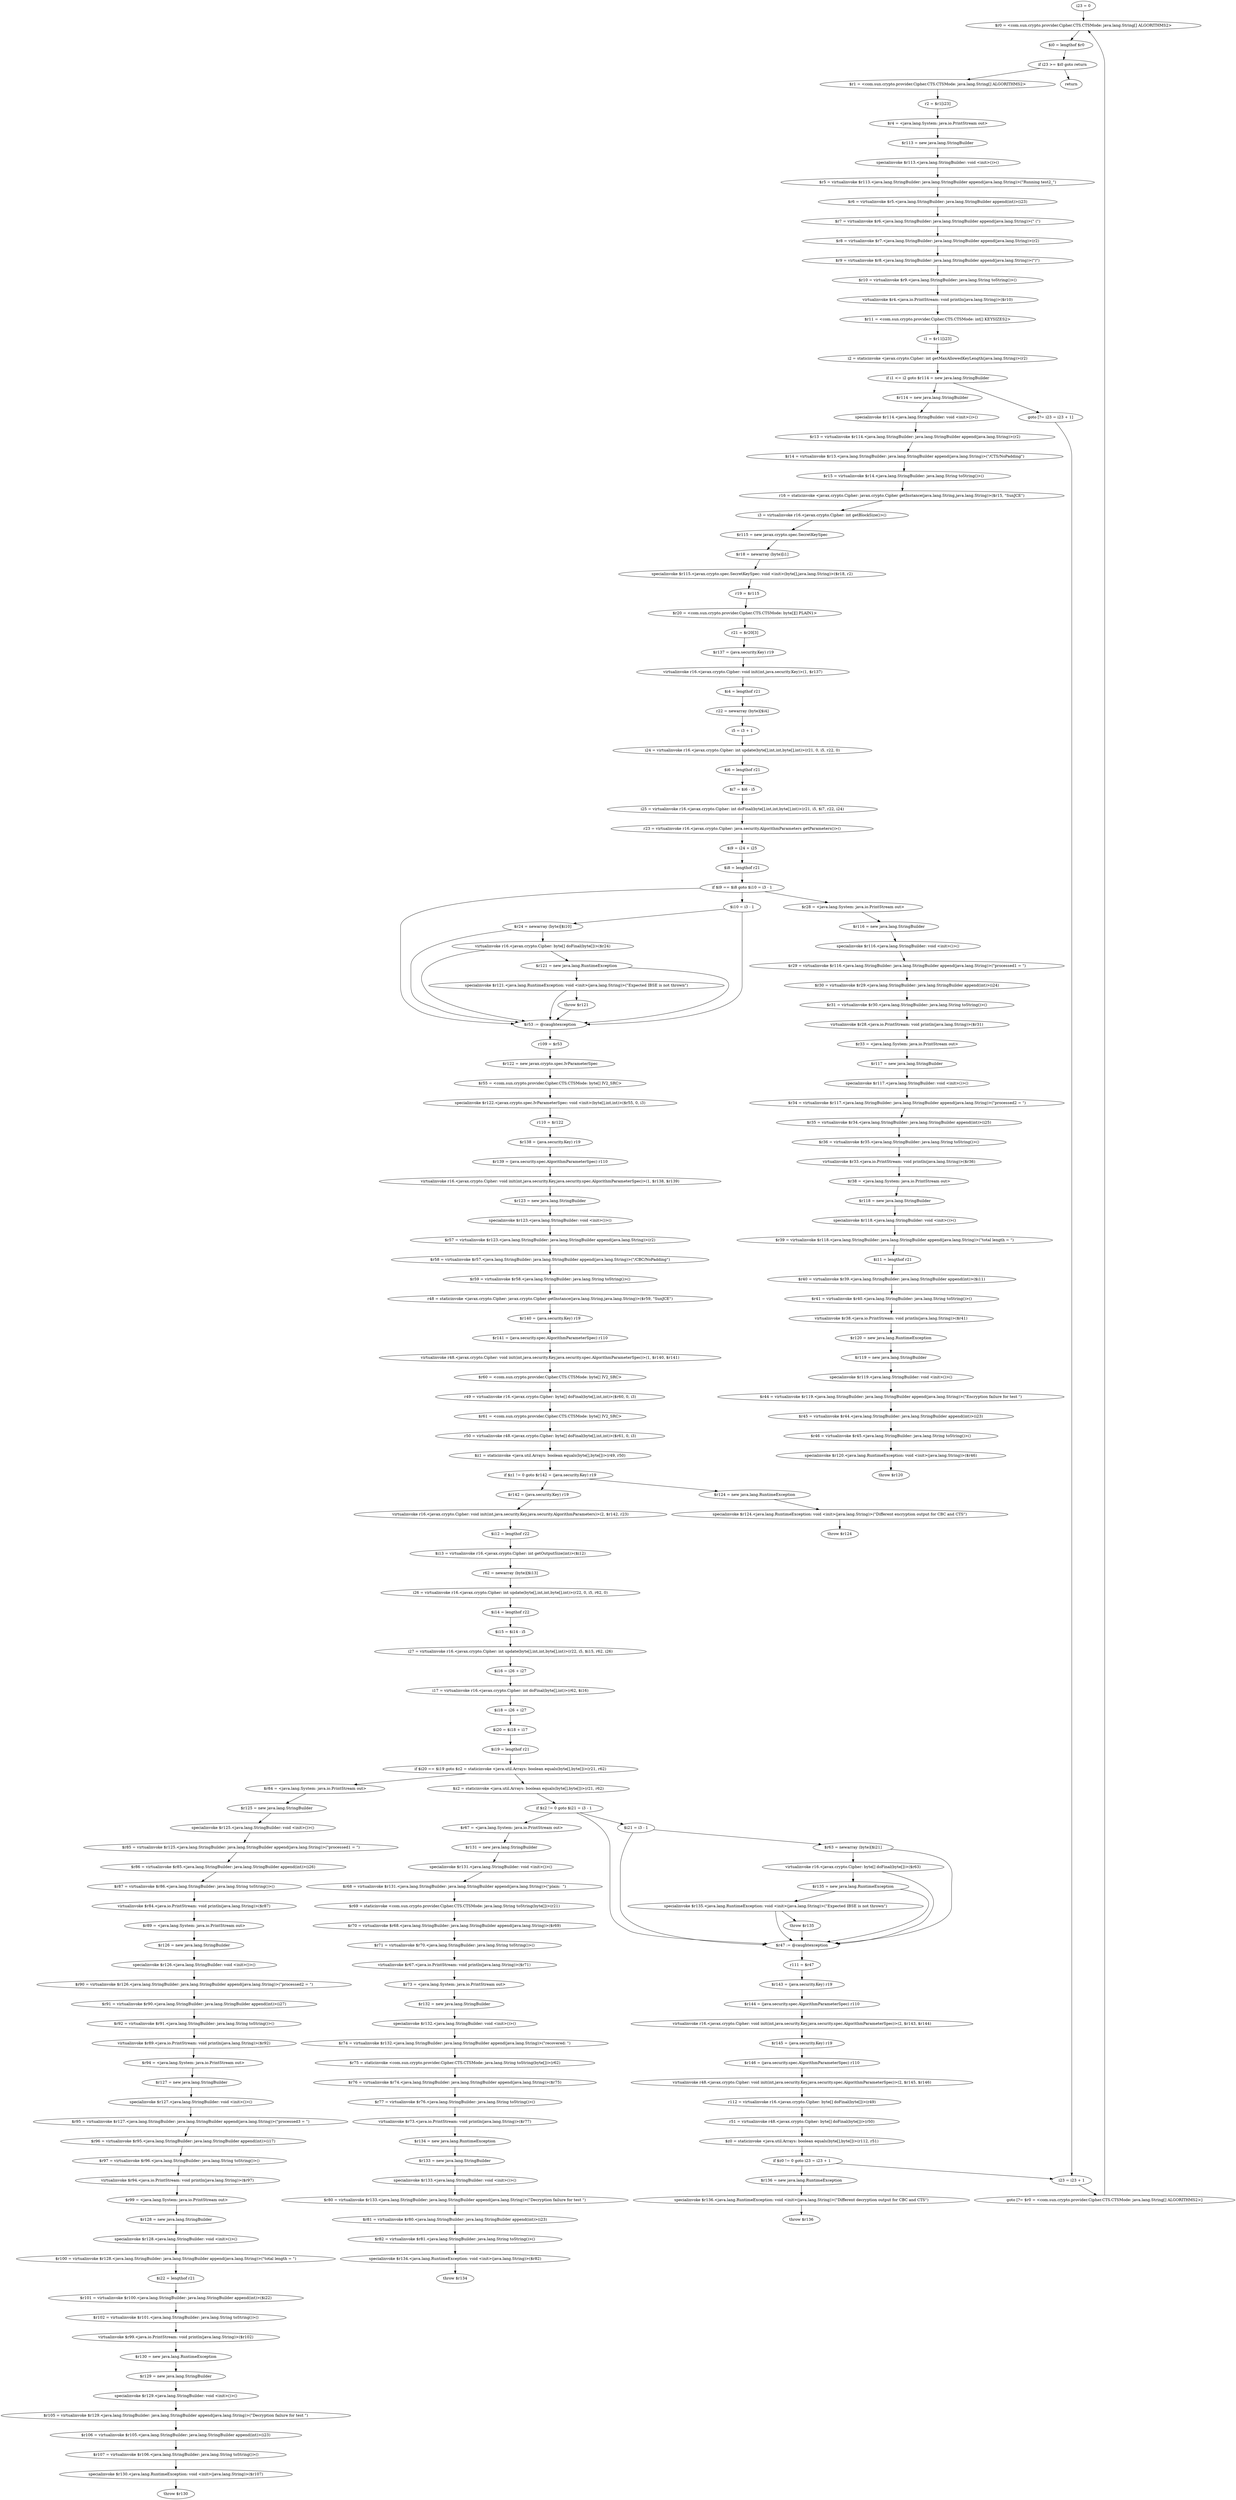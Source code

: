 digraph "unitGraph" {
    "i23 = 0"
    "$r0 = <com.sun.crypto.provider.Cipher.CTS.CTSMode: java.lang.String[] ALGORITHMS2>"
    "$i0 = lengthof $r0"
    "if i23 >= $i0 goto return"
    "$r1 = <com.sun.crypto.provider.Cipher.CTS.CTSMode: java.lang.String[] ALGORITHMS2>"
    "r2 = $r1[i23]"
    "$r4 = <java.lang.System: java.io.PrintStream out>"
    "$r113 = new java.lang.StringBuilder"
    "specialinvoke $r113.<java.lang.StringBuilder: void <init>()>()"
    "$r5 = virtualinvoke $r113.<java.lang.StringBuilder: java.lang.StringBuilder append(java.lang.String)>(\"Running test2_\")"
    "$r6 = virtualinvoke $r5.<java.lang.StringBuilder: java.lang.StringBuilder append(int)>(i23)"
    "$r7 = virtualinvoke $r6.<java.lang.StringBuilder: java.lang.StringBuilder append(java.lang.String)>(\" (\")"
    "$r8 = virtualinvoke $r7.<java.lang.StringBuilder: java.lang.StringBuilder append(java.lang.String)>(r2)"
    "$r9 = virtualinvoke $r8.<java.lang.StringBuilder: java.lang.StringBuilder append(java.lang.String)>(\")\")"
    "$r10 = virtualinvoke $r9.<java.lang.StringBuilder: java.lang.String toString()>()"
    "virtualinvoke $r4.<java.io.PrintStream: void println(java.lang.String)>($r10)"
    "$r11 = <com.sun.crypto.provider.Cipher.CTS.CTSMode: int[] KEYSIZES2>"
    "i1 = $r11[i23]"
    "i2 = staticinvoke <javax.crypto.Cipher: int getMaxAllowedKeyLength(java.lang.String)>(r2)"
    "if i1 <= i2 goto $r114 = new java.lang.StringBuilder"
    "goto [?= i23 = i23 + 1]"
    "$r114 = new java.lang.StringBuilder"
    "specialinvoke $r114.<java.lang.StringBuilder: void <init>()>()"
    "$r13 = virtualinvoke $r114.<java.lang.StringBuilder: java.lang.StringBuilder append(java.lang.String)>(r2)"
    "$r14 = virtualinvoke $r13.<java.lang.StringBuilder: java.lang.StringBuilder append(java.lang.String)>(\"/CTS/NoPadding\")"
    "$r15 = virtualinvoke $r14.<java.lang.StringBuilder: java.lang.String toString()>()"
    "r16 = staticinvoke <javax.crypto.Cipher: javax.crypto.Cipher getInstance(java.lang.String,java.lang.String)>($r15, \"SunJCE\")"
    "i3 = virtualinvoke r16.<javax.crypto.Cipher: int getBlockSize()>()"
    "$r115 = new javax.crypto.spec.SecretKeySpec"
    "$r18 = newarray (byte)[i1]"
    "specialinvoke $r115.<javax.crypto.spec.SecretKeySpec: void <init>(byte[],java.lang.String)>($r18, r2)"
    "r19 = $r115"
    "$r20 = <com.sun.crypto.provider.Cipher.CTS.CTSMode: byte[][] PLAIN1>"
    "r21 = $r20[3]"
    "$r137 = (java.security.Key) r19"
    "virtualinvoke r16.<javax.crypto.Cipher: void init(int,java.security.Key)>(1, $r137)"
    "$i4 = lengthof r21"
    "r22 = newarray (byte)[$i4]"
    "i5 = i3 + 1"
    "i24 = virtualinvoke r16.<javax.crypto.Cipher: int update(byte[],int,int,byte[],int)>(r21, 0, i5, r22, 0)"
    "$i6 = lengthof r21"
    "$i7 = $i6 - i5"
    "i25 = virtualinvoke r16.<javax.crypto.Cipher: int doFinal(byte[],int,int,byte[],int)>(r21, i5, $i7, r22, i24)"
    "r23 = virtualinvoke r16.<javax.crypto.Cipher: java.security.AlgorithmParameters getParameters()>()"
    "$i9 = i24 + i25"
    "$i8 = lengthof r21"
    "if $i9 == $i8 goto $i10 = i3 - 1"
    "$r28 = <java.lang.System: java.io.PrintStream out>"
    "$r116 = new java.lang.StringBuilder"
    "specialinvoke $r116.<java.lang.StringBuilder: void <init>()>()"
    "$r29 = virtualinvoke $r116.<java.lang.StringBuilder: java.lang.StringBuilder append(java.lang.String)>(\"processed1 = \")"
    "$r30 = virtualinvoke $r29.<java.lang.StringBuilder: java.lang.StringBuilder append(int)>(i24)"
    "$r31 = virtualinvoke $r30.<java.lang.StringBuilder: java.lang.String toString()>()"
    "virtualinvoke $r28.<java.io.PrintStream: void println(java.lang.String)>($r31)"
    "$r33 = <java.lang.System: java.io.PrintStream out>"
    "$r117 = new java.lang.StringBuilder"
    "specialinvoke $r117.<java.lang.StringBuilder: void <init>()>()"
    "$r34 = virtualinvoke $r117.<java.lang.StringBuilder: java.lang.StringBuilder append(java.lang.String)>(\"processed2 = \")"
    "$r35 = virtualinvoke $r34.<java.lang.StringBuilder: java.lang.StringBuilder append(int)>(i25)"
    "$r36 = virtualinvoke $r35.<java.lang.StringBuilder: java.lang.String toString()>()"
    "virtualinvoke $r33.<java.io.PrintStream: void println(java.lang.String)>($r36)"
    "$r38 = <java.lang.System: java.io.PrintStream out>"
    "$r118 = new java.lang.StringBuilder"
    "specialinvoke $r118.<java.lang.StringBuilder: void <init>()>()"
    "$r39 = virtualinvoke $r118.<java.lang.StringBuilder: java.lang.StringBuilder append(java.lang.String)>(\"total length = \")"
    "$i11 = lengthof r21"
    "$r40 = virtualinvoke $r39.<java.lang.StringBuilder: java.lang.StringBuilder append(int)>($i11)"
    "$r41 = virtualinvoke $r40.<java.lang.StringBuilder: java.lang.String toString()>()"
    "virtualinvoke $r38.<java.io.PrintStream: void println(java.lang.String)>($r41)"
    "$r120 = new java.lang.RuntimeException"
    "$r119 = new java.lang.StringBuilder"
    "specialinvoke $r119.<java.lang.StringBuilder: void <init>()>()"
    "$r44 = virtualinvoke $r119.<java.lang.StringBuilder: java.lang.StringBuilder append(java.lang.String)>(\"Encryption failure for test \")"
    "$r45 = virtualinvoke $r44.<java.lang.StringBuilder: java.lang.StringBuilder append(int)>(i23)"
    "$r46 = virtualinvoke $r45.<java.lang.StringBuilder: java.lang.String toString()>()"
    "specialinvoke $r120.<java.lang.RuntimeException: void <init>(java.lang.String)>($r46)"
    "throw $r120"
    "$i10 = i3 - 1"
    "$r24 = newarray (byte)[$i10]"
    "virtualinvoke r16.<javax.crypto.Cipher: byte[] doFinal(byte[])>($r24)"
    "$r121 = new java.lang.RuntimeException"
    "specialinvoke $r121.<java.lang.RuntimeException: void <init>(java.lang.String)>(\"Expected IBSE is not thrown\")"
    "throw $r121"
    "$r53 := @caughtexception"
    "r109 = $r53"
    "$r122 = new javax.crypto.spec.IvParameterSpec"
    "$r55 = <com.sun.crypto.provider.Cipher.CTS.CTSMode: byte[] IV2_SRC>"
    "specialinvoke $r122.<javax.crypto.spec.IvParameterSpec: void <init>(byte[],int,int)>($r55, 0, i3)"
    "r110 = $r122"
    "$r138 = (java.security.Key) r19"
    "$r139 = (java.security.spec.AlgorithmParameterSpec) r110"
    "virtualinvoke r16.<javax.crypto.Cipher: void init(int,java.security.Key,java.security.spec.AlgorithmParameterSpec)>(1, $r138, $r139)"
    "$r123 = new java.lang.StringBuilder"
    "specialinvoke $r123.<java.lang.StringBuilder: void <init>()>()"
    "$r57 = virtualinvoke $r123.<java.lang.StringBuilder: java.lang.StringBuilder append(java.lang.String)>(r2)"
    "$r58 = virtualinvoke $r57.<java.lang.StringBuilder: java.lang.StringBuilder append(java.lang.String)>(\"/CBC/NoPadding\")"
    "$r59 = virtualinvoke $r58.<java.lang.StringBuilder: java.lang.String toString()>()"
    "r48 = staticinvoke <javax.crypto.Cipher: javax.crypto.Cipher getInstance(java.lang.String,java.lang.String)>($r59, \"SunJCE\")"
    "$r140 = (java.security.Key) r19"
    "$r141 = (java.security.spec.AlgorithmParameterSpec) r110"
    "virtualinvoke r48.<javax.crypto.Cipher: void init(int,java.security.Key,java.security.spec.AlgorithmParameterSpec)>(1, $r140, $r141)"
    "$r60 = <com.sun.crypto.provider.Cipher.CTS.CTSMode: byte[] IV2_SRC>"
    "r49 = virtualinvoke r16.<javax.crypto.Cipher: byte[] doFinal(byte[],int,int)>($r60, 0, i3)"
    "$r61 = <com.sun.crypto.provider.Cipher.CTS.CTSMode: byte[] IV2_SRC>"
    "r50 = virtualinvoke r48.<javax.crypto.Cipher: byte[] doFinal(byte[],int,int)>($r61, 0, i3)"
    "$z1 = staticinvoke <java.util.Arrays: boolean equals(byte[],byte[])>(r49, r50)"
    "if $z1 != 0 goto $r142 = (java.security.Key) r19"
    "$r124 = new java.lang.RuntimeException"
    "specialinvoke $r124.<java.lang.RuntimeException: void <init>(java.lang.String)>(\"Different encryption output for CBC and CTS\")"
    "throw $r124"
    "$r142 = (java.security.Key) r19"
    "virtualinvoke r16.<javax.crypto.Cipher: void init(int,java.security.Key,java.security.AlgorithmParameters)>(2, $r142, r23)"
    "$i12 = lengthof r22"
    "$i13 = virtualinvoke r16.<javax.crypto.Cipher: int getOutputSize(int)>($i12)"
    "r62 = newarray (byte)[$i13]"
    "i26 = virtualinvoke r16.<javax.crypto.Cipher: int update(byte[],int,int,byte[],int)>(r22, 0, i5, r62, 0)"
    "$i14 = lengthof r22"
    "$i15 = $i14 - i5"
    "i27 = virtualinvoke r16.<javax.crypto.Cipher: int update(byte[],int,int,byte[],int)>(r22, i5, $i15, r62, i26)"
    "$i16 = i26 + i27"
    "i17 = virtualinvoke r16.<javax.crypto.Cipher: int doFinal(byte[],int)>(r62, $i16)"
    "$i18 = i26 + i27"
    "$i20 = $i18 + i17"
    "$i19 = lengthof r21"
    "if $i20 == $i19 goto $z2 = staticinvoke <java.util.Arrays: boolean equals(byte[],byte[])>(r21, r62)"
    "$r84 = <java.lang.System: java.io.PrintStream out>"
    "$r125 = new java.lang.StringBuilder"
    "specialinvoke $r125.<java.lang.StringBuilder: void <init>()>()"
    "$r85 = virtualinvoke $r125.<java.lang.StringBuilder: java.lang.StringBuilder append(java.lang.String)>(\"processed1 = \")"
    "$r86 = virtualinvoke $r85.<java.lang.StringBuilder: java.lang.StringBuilder append(int)>(i26)"
    "$r87 = virtualinvoke $r86.<java.lang.StringBuilder: java.lang.String toString()>()"
    "virtualinvoke $r84.<java.io.PrintStream: void println(java.lang.String)>($r87)"
    "$r89 = <java.lang.System: java.io.PrintStream out>"
    "$r126 = new java.lang.StringBuilder"
    "specialinvoke $r126.<java.lang.StringBuilder: void <init>()>()"
    "$r90 = virtualinvoke $r126.<java.lang.StringBuilder: java.lang.StringBuilder append(java.lang.String)>(\"processed2 = \")"
    "$r91 = virtualinvoke $r90.<java.lang.StringBuilder: java.lang.StringBuilder append(int)>(i27)"
    "$r92 = virtualinvoke $r91.<java.lang.StringBuilder: java.lang.String toString()>()"
    "virtualinvoke $r89.<java.io.PrintStream: void println(java.lang.String)>($r92)"
    "$r94 = <java.lang.System: java.io.PrintStream out>"
    "$r127 = new java.lang.StringBuilder"
    "specialinvoke $r127.<java.lang.StringBuilder: void <init>()>()"
    "$r95 = virtualinvoke $r127.<java.lang.StringBuilder: java.lang.StringBuilder append(java.lang.String)>(\"processed3 = \")"
    "$r96 = virtualinvoke $r95.<java.lang.StringBuilder: java.lang.StringBuilder append(int)>(i17)"
    "$r97 = virtualinvoke $r96.<java.lang.StringBuilder: java.lang.String toString()>()"
    "virtualinvoke $r94.<java.io.PrintStream: void println(java.lang.String)>($r97)"
    "$r99 = <java.lang.System: java.io.PrintStream out>"
    "$r128 = new java.lang.StringBuilder"
    "specialinvoke $r128.<java.lang.StringBuilder: void <init>()>()"
    "$r100 = virtualinvoke $r128.<java.lang.StringBuilder: java.lang.StringBuilder append(java.lang.String)>(\"total length = \")"
    "$i22 = lengthof r21"
    "$r101 = virtualinvoke $r100.<java.lang.StringBuilder: java.lang.StringBuilder append(int)>($i22)"
    "$r102 = virtualinvoke $r101.<java.lang.StringBuilder: java.lang.String toString()>()"
    "virtualinvoke $r99.<java.io.PrintStream: void println(java.lang.String)>($r102)"
    "$r130 = new java.lang.RuntimeException"
    "$r129 = new java.lang.StringBuilder"
    "specialinvoke $r129.<java.lang.StringBuilder: void <init>()>()"
    "$r105 = virtualinvoke $r129.<java.lang.StringBuilder: java.lang.StringBuilder append(java.lang.String)>(\"Decryption failure for test \")"
    "$r106 = virtualinvoke $r105.<java.lang.StringBuilder: java.lang.StringBuilder append(int)>(i23)"
    "$r107 = virtualinvoke $r106.<java.lang.StringBuilder: java.lang.String toString()>()"
    "specialinvoke $r130.<java.lang.RuntimeException: void <init>(java.lang.String)>($r107)"
    "throw $r130"
    "$z2 = staticinvoke <java.util.Arrays: boolean equals(byte[],byte[])>(r21, r62)"
    "if $z2 != 0 goto $i21 = i3 - 1"
    "$r67 = <java.lang.System: java.io.PrintStream out>"
    "$r131 = new java.lang.StringBuilder"
    "specialinvoke $r131.<java.lang.StringBuilder: void <init>()>()"
    "$r68 = virtualinvoke $r131.<java.lang.StringBuilder: java.lang.StringBuilder append(java.lang.String)>(\"plain:  \")"
    "$r69 = staticinvoke <com.sun.crypto.provider.Cipher.CTS.CTSMode: java.lang.String toString(byte[])>(r21)"
    "$r70 = virtualinvoke $r68.<java.lang.StringBuilder: java.lang.StringBuilder append(java.lang.String)>($r69)"
    "$r71 = virtualinvoke $r70.<java.lang.StringBuilder: java.lang.String toString()>()"
    "virtualinvoke $r67.<java.io.PrintStream: void println(java.lang.String)>($r71)"
    "$r73 = <java.lang.System: java.io.PrintStream out>"
    "$r132 = new java.lang.StringBuilder"
    "specialinvoke $r132.<java.lang.StringBuilder: void <init>()>()"
    "$r74 = virtualinvoke $r132.<java.lang.StringBuilder: java.lang.StringBuilder append(java.lang.String)>(\"recovered: \")"
    "$r75 = staticinvoke <com.sun.crypto.provider.Cipher.CTS.CTSMode: java.lang.String toString(byte[])>(r62)"
    "$r76 = virtualinvoke $r74.<java.lang.StringBuilder: java.lang.StringBuilder append(java.lang.String)>($r75)"
    "$r77 = virtualinvoke $r76.<java.lang.StringBuilder: java.lang.String toString()>()"
    "virtualinvoke $r73.<java.io.PrintStream: void println(java.lang.String)>($r77)"
    "$r134 = new java.lang.RuntimeException"
    "$r133 = new java.lang.StringBuilder"
    "specialinvoke $r133.<java.lang.StringBuilder: void <init>()>()"
    "$r80 = virtualinvoke $r133.<java.lang.StringBuilder: java.lang.StringBuilder append(java.lang.String)>(\"Decryption failure for test \")"
    "$r81 = virtualinvoke $r80.<java.lang.StringBuilder: java.lang.StringBuilder append(int)>(i23)"
    "$r82 = virtualinvoke $r81.<java.lang.StringBuilder: java.lang.String toString()>()"
    "specialinvoke $r134.<java.lang.RuntimeException: void <init>(java.lang.String)>($r82)"
    "throw $r134"
    "$i21 = i3 - 1"
    "$r63 = newarray (byte)[$i21]"
    "virtualinvoke r16.<javax.crypto.Cipher: byte[] doFinal(byte[])>($r63)"
    "$r135 = new java.lang.RuntimeException"
    "specialinvoke $r135.<java.lang.RuntimeException: void <init>(java.lang.String)>(\"Expected IBSE is not thrown\")"
    "throw $r135"
    "$r47 := @caughtexception"
    "r111 = $r47"
    "$r143 = (java.security.Key) r19"
    "$r144 = (java.security.spec.AlgorithmParameterSpec) r110"
    "virtualinvoke r16.<javax.crypto.Cipher: void init(int,java.security.Key,java.security.spec.AlgorithmParameterSpec)>(2, $r143, $r144)"
    "$r145 = (java.security.Key) r19"
    "$r146 = (java.security.spec.AlgorithmParameterSpec) r110"
    "virtualinvoke r48.<javax.crypto.Cipher: void init(int,java.security.Key,java.security.spec.AlgorithmParameterSpec)>(2, $r145, $r146)"
    "r112 = virtualinvoke r16.<javax.crypto.Cipher: byte[] doFinal(byte[])>(r49)"
    "r51 = virtualinvoke r48.<javax.crypto.Cipher: byte[] doFinal(byte[])>(r50)"
    "$z0 = staticinvoke <java.util.Arrays: boolean equals(byte[],byte[])>(r112, r51)"
    "if $z0 != 0 goto i23 = i23 + 1"
    "$r136 = new java.lang.RuntimeException"
    "specialinvoke $r136.<java.lang.RuntimeException: void <init>(java.lang.String)>(\"Different decryption output for CBC and CTS\")"
    "throw $r136"
    "i23 = i23 + 1"
    "goto [?= $r0 = <com.sun.crypto.provider.Cipher.CTS.CTSMode: java.lang.String[] ALGORITHMS2>]"
    "return"
    "i23 = 0"->"$r0 = <com.sun.crypto.provider.Cipher.CTS.CTSMode: java.lang.String[] ALGORITHMS2>";
    "$r0 = <com.sun.crypto.provider.Cipher.CTS.CTSMode: java.lang.String[] ALGORITHMS2>"->"$i0 = lengthof $r0";
    "$i0 = lengthof $r0"->"if i23 >= $i0 goto return";
    "if i23 >= $i0 goto return"->"$r1 = <com.sun.crypto.provider.Cipher.CTS.CTSMode: java.lang.String[] ALGORITHMS2>";
    "if i23 >= $i0 goto return"->"return";
    "$r1 = <com.sun.crypto.provider.Cipher.CTS.CTSMode: java.lang.String[] ALGORITHMS2>"->"r2 = $r1[i23]";
    "r2 = $r1[i23]"->"$r4 = <java.lang.System: java.io.PrintStream out>";
    "$r4 = <java.lang.System: java.io.PrintStream out>"->"$r113 = new java.lang.StringBuilder";
    "$r113 = new java.lang.StringBuilder"->"specialinvoke $r113.<java.lang.StringBuilder: void <init>()>()";
    "specialinvoke $r113.<java.lang.StringBuilder: void <init>()>()"->"$r5 = virtualinvoke $r113.<java.lang.StringBuilder: java.lang.StringBuilder append(java.lang.String)>(\"Running test2_\")";
    "$r5 = virtualinvoke $r113.<java.lang.StringBuilder: java.lang.StringBuilder append(java.lang.String)>(\"Running test2_\")"->"$r6 = virtualinvoke $r5.<java.lang.StringBuilder: java.lang.StringBuilder append(int)>(i23)";
    "$r6 = virtualinvoke $r5.<java.lang.StringBuilder: java.lang.StringBuilder append(int)>(i23)"->"$r7 = virtualinvoke $r6.<java.lang.StringBuilder: java.lang.StringBuilder append(java.lang.String)>(\" (\")";
    "$r7 = virtualinvoke $r6.<java.lang.StringBuilder: java.lang.StringBuilder append(java.lang.String)>(\" (\")"->"$r8 = virtualinvoke $r7.<java.lang.StringBuilder: java.lang.StringBuilder append(java.lang.String)>(r2)";
    "$r8 = virtualinvoke $r7.<java.lang.StringBuilder: java.lang.StringBuilder append(java.lang.String)>(r2)"->"$r9 = virtualinvoke $r8.<java.lang.StringBuilder: java.lang.StringBuilder append(java.lang.String)>(\")\")";
    "$r9 = virtualinvoke $r8.<java.lang.StringBuilder: java.lang.StringBuilder append(java.lang.String)>(\")\")"->"$r10 = virtualinvoke $r9.<java.lang.StringBuilder: java.lang.String toString()>()";
    "$r10 = virtualinvoke $r9.<java.lang.StringBuilder: java.lang.String toString()>()"->"virtualinvoke $r4.<java.io.PrintStream: void println(java.lang.String)>($r10)";
    "virtualinvoke $r4.<java.io.PrintStream: void println(java.lang.String)>($r10)"->"$r11 = <com.sun.crypto.provider.Cipher.CTS.CTSMode: int[] KEYSIZES2>";
    "$r11 = <com.sun.crypto.provider.Cipher.CTS.CTSMode: int[] KEYSIZES2>"->"i1 = $r11[i23]";
    "i1 = $r11[i23]"->"i2 = staticinvoke <javax.crypto.Cipher: int getMaxAllowedKeyLength(java.lang.String)>(r2)";
    "i2 = staticinvoke <javax.crypto.Cipher: int getMaxAllowedKeyLength(java.lang.String)>(r2)"->"if i1 <= i2 goto $r114 = new java.lang.StringBuilder";
    "if i1 <= i2 goto $r114 = new java.lang.StringBuilder"->"goto [?= i23 = i23 + 1]";
    "if i1 <= i2 goto $r114 = new java.lang.StringBuilder"->"$r114 = new java.lang.StringBuilder";
    "goto [?= i23 = i23 + 1]"->"i23 = i23 + 1";
    "$r114 = new java.lang.StringBuilder"->"specialinvoke $r114.<java.lang.StringBuilder: void <init>()>()";
    "specialinvoke $r114.<java.lang.StringBuilder: void <init>()>()"->"$r13 = virtualinvoke $r114.<java.lang.StringBuilder: java.lang.StringBuilder append(java.lang.String)>(r2)";
    "$r13 = virtualinvoke $r114.<java.lang.StringBuilder: java.lang.StringBuilder append(java.lang.String)>(r2)"->"$r14 = virtualinvoke $r13.<java.lang.StringBuilder: java.lang.StringBuilder append(java.lang.String)>(\"/CTS/NoPadding\")";
    "$r14 = virtualinvoke $r13.<java.lang.StringBuilder: java.lang.StringBuilder append(java.lang.String)>(\"/CTS/NoPadding\")"->"$r15 = virtualinvoke $r14.<java.lang.StringBuilder: java.lang.String toString()>()";
    "$r15 = virtualinvoke $r14.<java.lang.StringBuilder: java.lang.String toString()>()"->"r16 = staticinvoke <javax.crypto.Cipher: javax.crypto.Cipher getInstance(java.lang.String,java.lang.String)>($r15, \"SunJCE\")";
    "r16 = staticinvoke <javax.crypto.Cipher: javax.crypto.Cipher getInstance(java.lang.String,java.lang.String)>($r15, \"SunJCE\")"->"i3 = virtualinvoke r16.<javax.crypto.Cipher: int getBlockSize()>()";
    "i3 = virtualinvoke r16.<javax.crypto.Cipher: int getBlockSize()>()"->"$r115 = new javax.crypto.spec.SecretKeySpec";
    "$r115 = new javax.crypto.spec.SecretKeySpec"->"$r18 = newarray (byte)[i1]";
    "$r18 = newarray (byte)[i1]"->"specialinvoke $r115.<javax.crypto.spec.SecretKeySpec: void <init>(byte[],java.lang.String)>($r18, r2)";
    "specialinvoke $r115.<javax.crypto.spec.SecretKeySpec: void <init>(byte[],java.lang.String)>($r18, r2)"->"r19 = $r115";
    "r19 = $r115"->"$r20 = <com.sun.crypto.provider.Cipher.CTS.CTSMode: byte[][] PLAIN1>";
    "$r20 = <com.sun.crypto.provider.Cipher.CTS.CTSMode: byte[][] PLAIN1>"->"r21 = $r20[3]";
    "r21 = $r20[3]"->"$r137 = (java.security.Key) r19";
    "$r137 = (java.security.Key) r19"->"virtualinvoke r16.<javax.crypto.Cipher: void init(int,java.security.Key)>(1, $r137)";
    "virtualinvoke r16.<javax.crypto.Cipher: void init(int,java.security.Key)>(1, $r137)"->"$i4 = lengthof r21";
    "$i4 = lengthof r21"->"r22 = newarray (byte)[$i4]";
    "r22 = newarray (byte)[$i4]"->"i5 = i3 + 1";
    "i5 = i3 + 1"->"i24 = virtualinvoke r16.<javax.crypto.Cipher: int update(byte[],int,int,byte[],int)>(r21, 0, i5, r22, 0)";
    "i24 = virtualinvoke r16.<javax.crypto.Cipher: int update(byte[],int,int,byte[],int)>(r21, 0, i5, r22, 0)"->"$i6 = lengthof r21";
    "$i6 = lengthof r21"->"$i7 = $i6 - i5";
    "$i7 = $i6 - i5"->"i25 = virtualinvoke r16.<javax.crypto.Cipher: int doFinal(byte[],int,int,byte[],int)>(r21, i5, $i7, r22, i24)";
    "i25 = virtualinvoke r16.<javax.crypto.Cipher: int doFinal(byte[],int,int,byte[],int)>(r21, i5, $i7, r22, i24)"->"r23 = virtualinvoke r16.<javax.crypto.Cipher: java.security.AlgorithmParameters getParameters()>()";
    "r23 = virtualinvoke r16.<javax.crypto.Cipher: java.security.AlgorithmParameters getParameters()>()"->"$i9 = i24 + i25";
    "$i9 = i24 + i25"->"$i8 = lengthof r21";
    "$i8 = lengthof r21"->"if $i9 == $i8 goto $i10 = i3 - 1";
    "if $i9 == $i8 goto $i10 = i3 - 1"->"$r28 = <java.lang.System: java.io.PrintStream out>";
    "if $i9 == $i8 goto $i10 = i3 - 1"->"$i10 = i3 - 1";
    "if $i9 == $i8 goto $i10 = i3 - 1"->"$r53 := @caughtexception";
    "$r28 = <java.lang.System: java.io.PrintStream out>"->"$r116 = new java.lang.StringBuilder";
    "$r116 = new java.lang.StringBuilder"->"specialinvoke $r116.<java.lang.StringBuilder: void <init>()>()";
    "specialinvoke $r116.<java.lang.StringBuilder: void <init>()>()"->"$r29 = virtualinvoke $r116.<java.lang.StringBuilder: java.lang.StringBuilder append(java.lang.String)>(\"processed1 = \")";
    "$r29 = virtualinvoke $r116.<java.lang.StringBuilder: java.lang.StringBuilder append(java.lang.String)>(\"processed1 = \")"->"$r30 = virtualinvoke $r29.<java.lang.StringBuilder: java.lang.StringBuilder append(int)>(i24)";
    "$r30 = virtualinvoke $r29.<java.lang.StringBuilder: java.lang.StringBuilder append(int)>(i24)"->"$r31 = virtualinvoke $r30.<java.lang.StringBuilder: java.lang.String toString()>()";
    "$r31 = virtualinvoke $r30.<java.lang.StringBuilder: java.lang.String toString()>()"->"virtualinvoke $r28.<java.io.PrintStream: void println(java.lang.String)>($r31)";
    "virtualinvoke $r28.<java.io.PrintStream: void println(java.lang.String)>($r31)"->"$r33 = <java.lang.System: java.io.PrintStream out>";
    "$r33 = <java.lang.System: java.io.PrintStream out>"->"$r117 = new java.lang.StringBuilder";
    "$r117 = new java.lang.StringBuilder"->"specialinvoke $r117.<java.lang.StringBuilder: void <init>()>()";
    "specialinvoke $r117.<java.lang.StringBuilder: void <init>()>()"->"$r34 = virtualinvoke $r117.<java.lang.StringBuilder: java.lang.StringBuilder append(java.lang.String)>(\"processed2 = \")";
    "$r34 = virtualinvoke $r117.<java.lang.StringBuilder: java.lang.StringBuilder append(java.lang.String)>(\"processed2 = \")"->"$r35 = virtualinvoke $r34.<java.lang.StringBuilder: java.lang.StringBuilder append(int)>(i25)";
    "$r35 = virtualinvoke $r34.<java.lang.StringBuilder: java.lang.StringBuilder append(int)>(i25)"->"$r36 = virtualinvoke $r35.<java.lang.StringBuilder: java.lang.String toString()>()";
    "$r36 = virtualinvoke $r35.<java.lang.StringBuilder: java.lang.String toString()>()"->"virtualinvoke $r33.<java.io.PrintStream: void println(java.lang.String)>($r36)";
    "virtualinvoke $r33.<java.io.PrintStream: void println(java.lang.String)>($r36)"->"$r38 = <java.lang.System: java.io.PrintStream out>";
    "$r38 = <java.lang.System: java.io.PrintStream out>"->"$r118 = new java.lang.StringBuilder";
    "$r118 = new java.lang.StringBuilder"->"specialinvoke $r118.<java.lang.StringBuilder: void <init>()>()";
    "specialinvoke $r118.<java.lang.StringBuilder: void <init>()>()"->"$r39 = virtualinvoke $r118.<java.lang.StringBuilder: java.lang.StringBuilder append(java.lang.String)>(\"total length = \")";
    "$r39 = virtualinvoke $r118.<java.lang.StringBuilder: java.lang.StringBuilder append(java.lang.String)>(\"total length = \")"->"$i11 = lengthof r21";
    "$i11 = lengthof r21"->"$r40 = virtualinvoke $r39.<java.lang.StringBuilder: java.lang.StringBuilder append(int)>($i11)";
    "$r40 = virtualinvoke $r39.<java.lang.StringBuilder: java.lang.StringBuilder append(int)>($i11)"->"$r41 = virtualinvoke $r40.<java.lang.StringBuilder: java.lang.String toString()>()";
    "$r41 = virtualinvoke $r40.<java.lang.StringBuilder: java.lang.String toString()>()"->"virtualinvoke $r38.<java.io.PrintStream: void println(java.lang.String)>($r41)";
    "virtualinvoke $r38.<java.io.PrintStream: void println(java.lang.String)>($r41)"->"$r120 = new java.lang.RuntimeException";
    "$r120 = new java.lang.RuntimeException"->"$r119 = new java.lang.StringBuilder";
    "$r119 = new java.lang.StringBuilder"->"specialinvoke $r119.<java.lang.StringBuilder: void <init>()>()";
    "specialinvoke $r119.<java.lang.StringBuilder: void <init>()>()"->"$r44 = virtualinvoke $r119.<java.lang.StringBuilder: java.lang.StringBuilder append(java.lang.String)>(\"Encryption failure for test \")";
    "$r44 = virtualinvoke $r119.<java.lang.StringBuilder: java.lang.StringBuilder append(java.lang.String)>(\"Encryption failure for test \")"->"$r45 = virtualinvoke $r44.<java.lang.StringBuilder: java.lang.StringBuilder append(int)>(i23)";
    "$r45 = virtualinvoke $r44.<java.lang.StringBuilder: java.lang.StringBuilder append(int)>(i23)"->"$r46 = virtualinvoke $r45.<java.lang.StringBuilder: java.lang.String toString()>()";
    "$r46 = virtualinvoke $r45.<java.lang.StringBuilder: java.lang.String toString()>()"->"specialinvoke $r120.<java.lang.RuntimeException: void <init>(java.lang.String)>($r46)";
    "specialinvoke $r120.<java.lang.RuntimeException: void <init>(java.lang.String)>($r46)"->"throw $r120";
    "$i10 = i3 - 1"->"$r24 = newarray (byte)[$i10]";
    "$i10 = i3 - 1"->"$r53 := @caughtexception";
    "$r24 = newarray (byte)[$i10]"->"virtualinvoke r16.<javax.crypto.Cipher: byte[] doFinal(byte[])>($r24)";
    "$r24 = newarray (byte)[$i10]"->"$r53 := @caughtexception";
    "virtualinvoke r16.<javax.crypto.Cipher: byte[] doFinal(byte[])>($r24)"->"$r121 = new java.lang.RuntimeException";
    "virtualinvoke r16.<javax.crypto.Cipher: byte[] doFinal(byte[])>($r24)"->"$r53 := @caughtexception";
    "$r121 = new java.lang.RuntimeException"->"specialinvoke $r121.<java.lang.RuntimeException: void <init>(java.lang.String)>(\"Expected IBSE is not thrown\")";
    "$r121 = new java.lang.RuntimeException"->"$r53 := @caughtexception";
    "specialinvoke $r121.<java.lang.RuntimeException: void <init>(java.lang.String)>(\"Expected IBSE is not thrown\")"->"throw $r121";
    "specialinvoke $r121.<java.lang.RuntimeException: void <init>(java.lang.String)>(\"Expected IBSE is not thrown\")"->"$r53 := @caughtexception";
    "throw $r121"->"$r53 := @caughtexception";
    "$r53 := @caughtexception"->"r109 = $r53";
    "r109 = $r53"->"$r122 = new javax.crypto.spec.IvParameterSpec";
    "$r122 = new javax.crypto.spec.IvParameterSpec"->"$r55 = <com.sun.crypto.provider.Cipher.CTS.CTSMode: byte[] IV2_SRC>";
    "$r55 = <com.sun.crypto.provider.Cipher.CTS.CTSMode: byte[] IV2_SRC>"->"specialinvoke $r122.<javax.crypto.spec.IvParameterSpec: void <init>(byte[],int,int)>($r55, 0, i3)";
    "specialinvoke $r122.<javax.crypto.spec.IvParameterSpec: void <init>(byte[],int,int)>($r55, 0, i3)"->"r110 = $r122";
    "r110 = $r122"->"$r138 = (java.security.Key) r19";
    "$r138 = (java.security.Key) r19"->"$r139 = (java.security.spec.AlgorithmParameterSpec) r110";
    "$r139 = (java.security.spec.AlgorithmParameterSpec) r110"->"virtualinvoke r16.<javax.crypto.Cipher: void init(int,java.security.Key,java.security.spec.AlgorithmParameterSpec)>(1, $r138, $r139)";
    "virtualinvoke r16.<javax.crypto.Cipher: void init(int,java.security.Key,java.security.spec.AlgorithmParameterSpec)>(1, $r138, $r139)"->"$r123 = new java.lang.StringBuilder";
    "$r123 = new java.lang.StringBuilder"->"specialinvoke $r123.<java.lang.StringBuilder: void <init>()>()";
    "specialinvoke $r123.<java.lang.StringBuilder: void <init>()>()"->"$r57 = virtualinvoke $r123.<java.lang.StringBuilder: java.lang.StringBuilder append(java.lang.String)>(r2)";
    "$r57 = virtualinvoke $r123.<java.lang.StringBuilder: java.lang.StringBuilder append(java.lang.String)>(r2)"->"$r58 = virtualinvoke $r57.<java.lang.StringBuilder: java.lang.StringBuilder append(java.lang.String)>(\"/CBC/NoPadding\")";
    "$r58 = virtualinvoke $r57.<java.lang.StringBuilder: java.lang.StringBuilder append(java.lang.String)>(\"/CBC/NoPadding\")"->"$r59 = virtualinvoke $r58.<java.lang.StringBuilder: java.lang.String toString()>()";
    "$r59 = virtualinvoke $r58.<java.lang.StringBuilder: java.lang.String toString()>()"->"r48 = staticinvoke <javax.crypto.Cipher: javax.crypto.Cipher getInstance(java.lang.String,java.lang.String)>($r59, \"SunJCE\")";
    "r48 = staticinvoke <javax.crypto.Cipher: javax.crypto.Cipher getInstance(java.lang.String,java.lang.String)>($r59, \"SunJCE\")"->"$r140 = (java.security.Key) r19";
    "$r140 = (java.security.Key) r19"->"$r141 = (java.security.spec.AlgorithmParameterSpec) r110";
    "$r141 = (java.security.spec.AlgorithmParameterSpec) r110"->"virtualinvoke r48.<javax.crypto.Cipher: void init(int,java.security.Key,java.security.spec.AlgorithmParameterSpec)>(1, $r140, $r141)";
    "virtualinvoke r48.<javax.crypto.Cipher: void init(int,java.security.Key,java.security.spec.AlgorithmParameterSpec)>(1, $r140, $r141)"->"$r60 = <com.sun.crypto.provider.Cipher.CTS.CTSMode: byte[] IV2_SRC>";
    "$r60 = <com.sun.crypto.provider.Cipher.CTS.CTSMode: byte[] IV2_SRC>"->"r49 = virtualinvoke r16.<javax.crypto.Cipher: byte[] doFinal(byte[],int,int)>($r60, 0, i3)";
    "r49 = virtualinvoke r16.<javax.crypto.Cipher: byte[] doFinal(byte[],int,int)>($r60, 0, i3)"->"$r61 = <com.sun.crypto.provider.Cipher.CTS.CTSMode: byte[] IV2_SRC>";
    "$r61 = <com.sun.crypto.provider.Cipher.CTS.CTSMode: byte[] IV2_SRC>"->"r50 = virtualinvoke r48.<javax.crypto.Cipher: byte[] doFinal(byte[],int,int)>($r61, 0, i3)";
    "r50 = virtualinvoke r48.<javax.crypto.Cipher: byte[] doFinal(byte[],int,int)>($r61, 0, i3)"->"$z1 = staticinvoke <java.util.Arrays: boolean equals(byte[],byte[])>(r49, r50)";
    "$z1 = staticinvoke <java.util.Arrays: boolean equals(byte[],byte[])>(r49, r50)"->"if $z1 != 0 goto $r142 = (java.security.Key) r19";
    "if $z1 != 0 goto $r142 = (java.security.Key) r19"->"$r124 = new java.lang.RuntimeException";
    "if $z1 != 0 goto $r142 = (java.security.Key) r19"->"$r142 = (java.security.Key) r19";
    "$r124 = new java.lang.RuntimeException"->"specialinvoke $r124.<java.lang.RuntimeException: void <init>(java.lang.String)>(\"Different encryption output for CBC and CTS\")";
    "specialinvoke $r124.<java.lang.RuntimeException: void <init>(java.lang.String)>(\"Different encryption output for CBC and CTS\")"->"throw $r124";
    "$r142 = (java.security.Key) r19"->"virtualinvoke r16.<javax.crypto.Cipher: void init(int,java.security.Key,java.security.AlgorithmParameters)>(2, $r142, r23)";
    "virtualinvoke r16.<javax.crypto.Cipher: void init(int,java.security.Key,java.security.AlgorithmParameters)>(2, $r142, r23)"->"$i12 = lengthof r22";
    "$i12 = lengthof r22"->"$i13 = virtualinvoke r16.<javax.crypto.Cipher: int getOutputSize(int)>($i12)";
    "$i13 = virtualinvoke r16.<javax.crypto.Cipher: int getOutputSize(int)>($i12)"->"r62 = newarray (byte)[$i13]";
    "r62 = newarray (byte)[$i13]"->"i26 = virtualinvoke r16.<javax.crypto.Cipher: int update(byte[],int,int,byte[],int)>(r22, 0, i5, r62, 0)";
    "i26 = virtualinvoke r16.<javax.crypto.Cipher: int update(byte[],int,int,byte[],int)>(r22, 0, i5, r62, 0)"->"$i14 = lengthof r22";
    "$i14 = lengthof r22"->"$i15 = $i14 - i5";
    "$i15 = $i14 - i5"->"i27 = virtualinvoke r16.<javax.crypto.Cipher: int update(byte[],int,int,byte[],int)>(r22, i5, $i15, r62, i26)";
    "i27 = virtualinvoke r16.<javax.crypto.Cipher: int update(byte[],int,int,byte[],int)>(r22, i5, $i15, r62, i26)"->"$i16 = i26 + i27";
    "$i16 = i26 + i27"->"i17 = virtualinvoke r16.<javax.crypto.Cipher: int doFinal(byte[],int)>(r62, $i16)";
    "i17 = virtualinvoke r16.<javax.crypto.Cipher: int doFinal(byte[],int)>(r62, $i16)"->"$i18 = i26 + i27";
    "$i18 = i26 + i27"->"$i20 = $i18 + i17";
    "$i20 = $i18 + i17"->"$i19 = lengthof r21";
    "$i19 = lengthof r21"->"if $i20 == $i19 goto $z2 = staticinvoke <java.util.Arrays: boolean equals(byte[],byte[])>(r21, r62)";
    "if $i20 == $i19 goto $z2 = staticinvoke <java.util.Arrays: boolean equals(byte[],byte[])>(r21, r62)"->"$r84 = <java.lang.System: java.io.PrintStream out>";
    "if $i20 == $i19 goto $z2 = staticinvoke <java.util.Arrays: boolean equals(byte[],byte[])>(r21, r62)"->"$z2 = staticinvoke <java.util.Arrays: boolean equals(byte[],byte[])>(r21, r62)";
    "$r84 = <java.lang.System: java.io.PrintStream out>"->"$r125 = new java.lang.StringBuilder";
    "$r125 = new java.lang.StringBuilder"->"specialinvoke $r125.<java.lang.StringBuilder: void <init>()>()";
    "specialinvoke $r125.<java.lang.StringBuilder: void <init>()>()"->"$r85 = virtualinvoke $r125.<java.lang.StringBuilder: java.lang.StringBuilder append(java.lang.String)>(\"processed1 = \")";
    "$r85 = virtualinvoke $r125.<java.lang.StringBuilder: java.lang.StringBuilder append(java.lang.String)>(\"processed1 = \")"->"$r86 = virtualinvoke $r85.<java.lang.StringBuilder: java.lang.StringBuilder append(int)>(i26)";
    "$r86 = virtualinvoke $r85.<java.lang.StringBuilder: java.lang.StringBuilder append(int)>(i26)"->"$r87 = virtualinvoke $r86.<java.lang.StringBuilder: java.lang.String toString()>()";
    "$r87 = virtualinvoke $r86.<java.lang.StringBuilder: java.lang.String toString()>()"->"virtualinvoke $r84.<java.io.PrintStream: void println(java.lang.String)>($r87)";
    "virtualinvoke $r84.<java.io.PrintStream: void println(java.lang.String)>($r87)"->"$r89 = <java.lang.System: java.io.PrintStream out>";
    "$r89 = <java.lang.System: java.io.PrintStream out>"->"$r126 = new java.lang.StringBuilder";
    "$r126 = new java.lang.StringBuilder"->"specialinvoke $r126.<java.lang.StringBuilder: void <init>()>()";
    "specialinvoke $r126.<java.lang.StringBuilder: void <init>()>()"->"$r90 = virtualinvoke $r126.<java.lang.StringBuilder: java.lang.StringBuilder append(java.lang.String)>(\"processed2 = \")";
    "$r90 = virtualinvoke $r126.<java.lang.StringBuilder: java.lang.StringBuilder append(java.lang.String)>(\"processed2 = \")"->"$r91 = virtualinvoke $r90.<java.lang.StringBuilder: java.lang.StringBuilder append(int)>(i27)";
    "$r91 = virtualinvoke $r90.<java.lang.StringBuilder: java.lang.StringBuilder append(int)>(i27)"->"$r92 = virtualinvoke $r91.<java.lang.StringBuilder: java.lang.String toString()>()";
    "$r92 = virtualinvoke $r91.<java.lang.StringBuilder: java.lang.String toString()>()"->"virtualinvoke $r89.<java.io.PrintStream: void println(java.lang.String)>($r92)";
    "virtualinvoke $r89.<java.io.PrintStream: void println(java.lang.String)>($r92)"->"$r94 = <java.lang.System: java.io.PrintStream out>";
    "$r94 = <java.lang.System: java.io.PrintStream out>"->"$r127 = new java.lang.StringBuilder";
    "$r127 = new java.lang.StringBuilder"->"specialinvoke $r127.<java.lang.StringBuilder: void <init>()>()";
    "specialinvoke $r127.<java.lang.StringBuilder: void <init>()>()"->"$r95 = virtualinvoke $r127.<java.lang.StringBuilder: java.lang.StringBuilder append(java.lang.String)>(\"processed3 = \")";
    "$r95 = virtualinvoke $r127.<java.lang.StringBuilder: java.lang.StringBuilder append(java.lang.String)>(\"processed3 = \")"->"$r96 = virtualinvoke $r95.<java.lang.StringBuilder: java.lang.StringBuilder append(int)>(i17)";
    "$r96 = virtualinvoke $r95.<java.lang.StringBuilder: java.lang.StringBuilder append(int)>(i17)"->"$r97 = virtualinvoke $r96.<java.lang.StringBuilder: java.lang.String toString()>()";
    "$r97 = virtualinvoke $r96.<java.lang.StringBuilder: java.lang.String toString()>()"->"virtualinvoke $r94.<java.io.PrintStream: void println(java.lang.String)>($r97)";
    "virtualinvoke $r94.<java.io.PrintStream: void println(java.lang.String)>($r97)"->"$r99 = <java.lang.System: java.io.PrintStream out>";
    "$r99 = <java.lang.System: java.io.PrintStream out>"->"$r128 = new java.lang.StringBuilder";
    "$r128 = new java.lang.StringBuilder"->"specialinvoke $r128.<java.lang.StringBuilder: void <init>()>()";
    "specialinvoke $r128.<java.lang.StringBuilder: void <init>()>()"->"$r100 = virtualinvoke $r128.<java.lang.StringBuilder: java.lang.StringBuilder append(java.lang.String)>(\"total length = \")";
    "$r100 = virtualinvoke $r128.<java.lang.StringBuilder: java.lang.StringBuilder append(java.lang.String)>(\"total length = \")"->"$i22 = lengthof r21";
    "$i22 = lengthof r21"->"$r101 = virtualinvoke $r100.<java.lang.StringBuilder: java.lang.StringBuilder append(int)>($i22)";
    "$r101 = virtualinvoke $r100.<java.lang.StringBuilder: java.lang.StringBuilder append(int)>($i22)"->"$r102 = virtualinvoke $r101.<java.lang.StringBuilder: java.lang.String toString()>()";
    "$r102 = virtualinvoke $r101.<java.lang.StringBuilder: java.lang.String toString()>()"->"virtualinvoke $r99.<java.io.PrintStream: void println(java.lang.String)>($r102)";
    "virtualinvoke $r99.<java.io.PrintStream: void println(java.lang.String)>($r102)"->"$r130 = new java.lang.RuntimeException";
    "$r130 = new java.lang.RuntimeException"->"$r129 = new java.lang.StringBuilder";
    "$r129 = new java.lang.StringBuilder"->"specialinvoke $r129.<java.lang.StringBuilder: void <init>()>()";
    "specialinvoke $r129.<java.lang.StringBuilder: void <init>()>()"->"$r105 = virtualinvoke $r129.<java.lang.StringBuilder: java.lang.StringBuilder append(java.lang.String)>(\"Decryption failure for test \")";
    "$r105 = virtualinvoke $r129.<java.lang.StringBuilder: java.lang.StringBuilder append(java.lang.String)>(\"Decryption failure for test \")"->"$r106 = virtualinvoke $r105.<java.lang.StringBuilder: java.lang.StringBuilder append(int)>(i23)";
    "$r106 = virtualinvoke $r105.<java.lang.StringBuilder: java.lang.StringBuilder append(int)>(i23)"->"$r107 = virtualinvoke $r106.<java.lang.StringBuilder: java.lang.String toString()>()";
    "$r107 = virtualinvoke $r106.<java.lang.StringBuilder: java.lang.String toString()>()"->"specialinvoke $r130.<java.lang.RuntimeException: void <init>(java.lang.String)>($r107)";
    "specialinvoke $r130.<java.lang.RuntimeException: void <init>(java.lang.String)>($r107)"->"throw $r130";
    "$z2 = staticinvoke <java.util.Arrays: boolean equals(byte[],byte[])>(r21, r62)"->"if $z2 != 0 goto $i21 = i3 - 1";
    "if $z2 != 0 goto $i21 = i3 - 1"->"$r67 = <java.lang.System: java.io.PrintStream out>";
    "if $z2 != 0 goto $i21 = i3 - 1"->"$i21 = i3 - 1";
    "if $z2 != 0 goto $i21 = i3 - 1"->"$r47 := @caughtexception";
    "$r67 = <java.lang.System: java.io.PrintStream out>"->"$r131 = new java.lang.StringBuilder";
    "$r131 = new java.lang.StringBuilder"->"specialinvoke $r131.<java.lang.StringBuilder: void <init>()>()";
    "specialinvoke $r131.<java.lang.StringBuilder: void <init>()>()"->"$r68 = virtualinvoke $r131.<java.lang.StringBuilder: java.lang.StringBuilder append(java.lang.String)>(\"plain:  \")";
    "$r68 = virtualinvoke $r131.<java.lang.StringBuilder: java.lang.StringBuilder append(java.lang.String)>(\"plain:  \")"->"$r69 = staticinvoke <com.sun.crypto.provider.Cipher.CTS.CTSMode: java.lang.String toString(byte[])>(r21)";
    "$r69 = staticinvoke <com.sun.crypto.provider.Cipher.CTS.CTSMode: java.lang.String toString(byte[])>(r21)"->"$r70 = virtualinvoke $r68.<java.lang.StringBuilder: java.lang.StringBuilder append(java.lang.String)>($r69)";
    "$r70 = virtualinvoke $r68.<java.lang.StringBuilder: java.lang.StringBuilder append(java.lang.String)>($r69)"->"$r71 = virtualinvoke $r70.<java.lang.StringBuilder: java.lang.String toString()>()";
    "$r71 = virtualinvoke $r70.<java.lang.StringBuilder: java.lang.String toString()>()"->"virtualinvoke $r67.<java.io.PrintStream: void println(java.lang.String)>($r71)";
    "virtualinvoke $r67.<java.io.PrintStream: void println(java.lang.String)>($r71)"->"$r73 = <java.lang.System: java.io.PrintStream out>";
    "$r73 = <java.lang.System: java.io.PrintStream out>"->"$r132 = new java.lang.StringBuilder";
    "$r132 = new java.lang.StringBuilder"->"specialinvoke $r132.<java.lang.StringBuilder: void <init>()>()";
    "specialinvoke $r132.<java.lang.StringBuilder: void <init>()>()"->"$r74 = virtualinvoke $r132.<java.lang.StringBuilder: java.lang.StringBuilder append(java.lang.String)>(\"recovered: \")";
    "$r74 = virtualinvoke $r132.<java.lang.StringBuilder: java.lang.StringBuilder append(java.lang.String)>(\"recovered: \")"->"$r75 = staticinvoke <com.sun.crypto.provider.Cipher.CTS.CTSMode: java.lang.String toString(byte[])>(r62)";
    "$r75 = staticinvoke <com.sun.crypto.provider.Cipher.CTS.CTSMode: java.lang.String toString(byte[])>(r62)"->"$r76 = virtualinvoke $r74.<java.lang.StringBuilder: java.lang.StringBuilder append(java.lang.String)>($r75)";
    "$r76 = virtualinvoke $r74.<java.lang.StringBuilder: java.lang.StringBuilder append(java.lang.String)>($r75)"->"$r77 = virtualinvoke $r76.<java.lang.StringBuilder: java.lang.String toString()>()";
    "$r77 = virtualinvoke $r76.<java.lang.StringBuilder: java.lang.String toString()>()"->"virtualinvoke $r73.<java.io.PrintStream: void println(java.lang.String)>($r77)";
    "virtualinvoke $r73.<java.io.PrintStream: void println(java.lang.String)>($r77)"->"$r134 = new java.lang.RuntimeException";
    "$r134 = new java.lang.RuntimeException"->"$r133 = new java.lang.StringBuilder";
    "$r133 = new java.lang.StringBuilder"->"specialinvoke $r133.<java.lang.StringBuilder: void <init>()>()";
    "specialinvoke $r133.<java.lang.StringBuilder: void <init>()>()"->"$r80 = virtualinvoke $r133.<java.lang.StringBuilder: java.lang.StringBuilder append(java.lang.String)>(\"Decryption failure for test \")";
    "$r80 = virtualinvoke $r133.<java.lang.StringBuilder: java.lang.StringBuilder append(java.lang.String)>(\"Decryption failure for test \")"->"$r81 = virtualinvoke $r80.<java.lang.StringBuilder: java.lang.StringBuilder append(int)>(i23)";
    "$r81 = virtualinvoke $r80.<java.lang.StringBuilder: java.lang.StringBuilder append(int)>(i23)"->"$r82 = virtualinvoke $r81.<java.lang.StringBuilder: java.lang.String toString()>()";
    "$r82 = virtualinvoke $r81.<java.lang.StringBuilder: java.lang.String toString()>()"->"specialinvoke $r134.<java.lang.RuntimeException: void <init>(java.lang.String)>($r82)";
    "specialinvoke $r134.<java.lang.RuntimeException: void <init>(java.lang.String)>($r82)"->"throw $r134";
    "$i21 = i3 - 1"->"$r63 = newarray (byte)[$i21]";
    "$i21 = i3 - 1"->"$r47 := @caughtexception";
    "$r63 = newarray (byte)[$i21]"->"virtualinvoke r16.<javax.crypto.Cipher: byte[] doFinal(byte[])>($r63)";
    "$r63 = newarray (byte)[$i21]"->"$r47 := @caughtexception";
    "virtualinvoke r16.<javax.crypto.Cipher: byte[] doFinal(byte[])>($r63)"->"$r135 = new java.lang.RuntimeException";
    "virtualinvoke r16.<javax.crypto.Cipher: byte[] doFinal(byte[])>($r63)"->"$r47 := @caughtexception";
    "$r135 = new java.lang.RuntimeException"->"specialinvoke $r135.<java.lang.RuntimeException: void <init>(java.lang.String)>(\"Expected IBSE is not thrown\")";
    "$r135 = new java.lang.RuntimeException"->"$r47 := @caughtexception";
    "specialinvoke $r135.<java.lang.RuntimeException: void <init>(java.lang.String)>(\"Expected IBSE is not thrown\")"->"throw $r135";
    "specialinvoke $r135.<java.lang.RuntimeException: void <init>(java.lang.String)>(\"Expected IBSE is not thrown\")"->"$r47 := @caughtexception";
    "throw $r135"->"$r47 := @caughtexception";
    "$r47 := @caughtexception"->"r111 = $r47";
    "r111 = $r47"->"$r143 = (java.security.Key) r19";
    "$r143 = (java.security.Key) r19"->"$r144 = (java.security.spec.AlgorithmParameterSpec) r110";
    "$r144 = (java.security.spec.AlgorithmParameterSpec) r110"->"virtualinvoke r16.<javax.crypto.Cipher: void init(int,java.security.Key,java.security.spec.AlgorithmParameterSpec)>(2, $r143, $r144)";
    "virtualinvoke r16.<javax.crypto.Cipher: void init(int,java.security.Key,java.security.spec.AlgorithmParameterSpec)>(2, $r143, $r144)"->"$r145 = (java.security.Key) r19";
    "$r145 = (java.security.Key) r19"->"$r146 = (java.security.spec.AlgorithmParameterSpec) r110";
    "$r146 = (java.security.spec.AlgorithmParameterSpec) r110"->"virtualinvoke r48.<javax.crypto.Cipher: void init(int,java.security.Key,java.security.spec.AlgorithmParameterSpec)>(2, $r145, $r146)";
    "virtualinvoke r48.<javax.crypto.Cipher: void init(int,java.security.Key,java.security.spec.AlgorithmParameterSpec)>(2, $r145, $r146)"->"r112 = virtualinvoke r16.<javax.crypto.Cipher: byte[] doFinal(byte[])>(r49)";
    "r112 = virtualinvoke r16.<javax.crypto.Cipher: byte[] doFinal(byte[])>(r49)"->"r51 = virtualinvoke r48.<javax.crypto.Cipher: byte[] doFinal(byte[])>(r50)";
    "r51 = virtualinvoke r48.<javax.crypto.Cipher: byte[] doFinal(byte[])>(r50)"->"$z0 = staticinvoke <java.util.Arrays: boolean equals(byte[],byte[])>(r112, r51)";
    "$z0 = staticinvoke <java.util.Arrays: boolean equals(byte[],byte[])>(r112, r51)"->"if $z0 != 0 goto i23 = i23 + 1";
    "if $z0 != 0 goto i23 = i23 + 1"->"$r136 = new java.lang.RuntimeException";
    "if $z0 != 0 goto i23 = i23 + 1"->"i23 = i23 + 1";
    "$r136 = new java.lang.RuntimeException"->"specialinvoke $r136.<java.lang.RuntimeException: void <init>(java.lang.String)>(\"Different decryption output for CBC and CTS\")";
    "specialinvoke $r136.<java.lang.RuntimeException: void <init>(java.lang.String)>(\"Different decryption output for CBC and CTS\")"->"throw $r136";
    "i23 = i23 + 1"->"goto [?= $r0 = <com.sun.crypto.provider.Cipher.CTS.CTSMode: java.lang.String[] ALGORITHMS2>]";
    "goto [?= $r0 = <com.sun.crypto.provider.Cipher.CTS.CTSMode: java.lang.String[] ALGORITHMS2>]"->"$r0 = <com.sun.crypto.provider.Cipher.CTS.CTSMode: java.lang.String[] ALGORITHMS2>";
}
